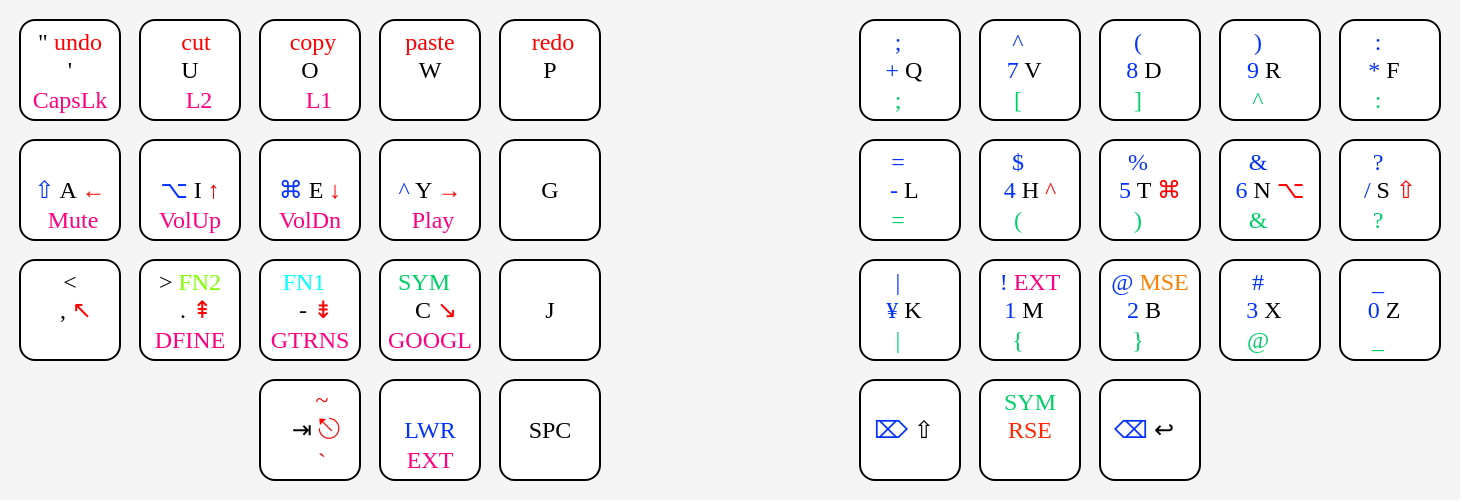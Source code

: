 <mxfile version="21.2.3" type="github">
  <diagram id="D3b2O7mXZaBLHZMrj7lS" name="Page-1">
    <mxGraphModel dx="855" dy="1191" grid="1" gridSize="10" guides="1" tooltips="1" connect="1" arrows="1" fold="1" page="1" pageScale="1" pageWidth="827" pageHeight="2569" math="0" shadow="0">
      <root>
        <mxCell id="0" />
        <mxCell id="1" parent="0" />
        <mxCell id="jyPOKYWJDwKyRrshBXNK-181" value="" style="rounded=0;whiteSpace=wrap;html=1;fontColor=#333333;fillColor=#f5f5f5;strokeColor=none;fontFamily=Source Code Pro;fontSource=https%3A%2F%2Ffonts.googleapis.com%2Fcss%3Ffamily%3DSource%2BCode%2BPro;" parent="1" vertex="1">
          <mxGeometry x="60" y="110" width="730" height="250" as="geometry" />
        </mxCell>
        <mxCell id="jyPOKYWJDwKyRrshBXNK-1" value="&quot; &lt;font color=&quot;#ff0000&quot;&gt;undo&lt;/font&gt;&lt;br&gt;&#39;&lt;br&gt;&lt;font color=&quot;#ff0080&quot;&gt;CapsLk&lt;/font&gt;" style="rounded=1;whiteSpace=wrap;html=1;fontFamily=Source Code Pro;fontSource=https%3A%2F%2Ffonts.googleapis.com%2Fcss%3Ffamily%3DSource%2BCode%2BPro;" parent="1" vertex="1">
          <mxGeometry x="70" y="120" width="50" height="50" as="geometry" />
        </mxCell>
        <mxCell id="jyPOKYWJDwKyRrshBXNK-2" value="&lt;font color=&quot;#ff0000&quot;&gt;&amp;nbsp; cut&lt;br&gt;&lt;/font&gt;U&lt;br&gt;&lt;font color=&quot;#ff0080&quot;&gt;&amp;nbsp; &amp;nbsp;L2&lt;/font&gt;" style="rounded=1;whiteSpace=wrap;html=1;fontFamily=Source Code Pro;fontSource=https%3A%2F%2Ffonts.googleapis.com%2Fcss%3Ffamily%3DSource%2BCode%2BPro;" parent="1" vertex="1">
          <mxGeometry x="130" y="120" width="50" height="50" as="geometry" />
        </mxCell>
        <mxCell id="jyPOKYWJDwKyRrshBXNK-3" value="&lt;font color=&quot;#ff0000&quot;&gt;&amp;nbsp;copy&lt;/font&gt;&lt;br&gt;O&lt;br&gt;&lt;font color=&quot;#ff0080&quot;&gt;&amp;nbsp; &amp;nbsp;L1&lt;/font&gt;" style="rounded=1;whiteSpace=wrap;html=1;fontFamily=Source Code Pro;fontSource=https%3A%2F%2Ffonts.googleapis.com%2Fcss%3Ffamily%3DSource%2BCode%2BPro;" parent="1" vertex="1">
          <mxGeometry x="190" y="120" width="50" height="50" as="geometry" />
        </mxCell>
        <mxCell id="jyPOKYWJDwKyRrshBXNK-4" value="&lt;font color=&quot;#ff0000&quot;&gt;paste&lt;br&gt;&lt;/font&gt;W&lt;br&gt;&amp;nbsp;" style="rounded=1;whiteSpace=wrap;html=1;fontFamily=Source Code Pro;fontSource=https%3A%2F%2Ffonts.googleapis.com%2Fcss%3Ffamily%3DSource%2BCode%2BPro;" parent="1" vertex="1">
          <mxGeometry x="250" y="120" width="50" height="50" as="geometry" />
        </mxCell>
        <mxCell id="jyPOKYWJDwKyRrshBXNK-5" value="&lt;font color=&quot;#ff0000&quot;&gt;&amp;nbsp;redo&lt;br&gt;&lt;/font&gt;P&lt;br&gt;&amp;nbsp;" style="rounded=1;whiteSpace=wrap;html=1;fontFamily=Source Code Pro;fontSource=https%3A%2F%2Ffonts.googleapis.com%2Fcss%3Ffamily%3DSource%2BCode%2BPro;" parent="1" vertex="1">
          <mxGeometry x="310" y="120" width="50" height="50" as="geometry" />
        </mxCell>
        <mxCell id="jyPOKYWJDwKyRrshBXNK-6" value="&amp;nbsp;&lt;br&gt;&lt;font color=&quot;#0433ff&quot;&gt;⇧&lt;/font&gt; A &lt;font color=&quot;#ff0000&quot;&gt;←&lt;br&gt;&lt;/font&gt;&lt;font color=&quot;#ff0080&quot;&gt;&amp;nbsp;Mute&lt;/font&gt;" style="rounded=1;whiteSpace=wrap;html=1;fontFamily=Source Code Pro;fontSource=https%3A%2F%2Ffonts.googleapis.com%2Fcss%3Ffamily%3DSource%2BCode%2BPro;" parent="1" vertex="1">
          <mxGeometry x="70" y="180" width="50" height="50" as="geometry" />
        </mxCell>
        <mxCell id="jyPOKYWJDwKyRrshBXNK-7" value="&amp;nbsp;&lt;br&gt;&lt;font color=&quot;#0433ff&quot;&gt;⌥&lt;/font&gt; I &lt;font color=&quot;#ff0000&quot;&gt;↑&lt;/font&gt;&lt;br&gt;&lt;font color=&quot;#ff0080&quot;&gt;VolUp&lt;/font&gt;" style="rounded=1;whiteSpace=wrap;html=1;fontFamily=Source Code Pro;fontSource=https%3A%2F%2Ffonts.googleapis.com%2Fcss%3Ffamily%3DSource%2BCode%2BPro;" parent="1" vertex="1">
          <mxGeometry x="130" y="180" width="50" height="50" as="geometry" />
        </mxCell>
        <mxCell id="jyPOKYWJDwKyRrshBXNK-8" value="&amp;nbsp;&lt;br&gt;&lt;font color=&quot;#0433ff&quot;&gt;⌘&lt;/font&gt; E &lt;font color=&quot;#ff0000&quot;&gt;↓&lt;/font&gt;&lt;br&gt;&lt;font color=&quot;#ff0080&quot;&gt;VolDn&lt;/font&gt;" style="rounded=1;whiteSpace=wrap;html=1;fontFamily=Source Code Pro;fontSource=https%3A%2F%2Ffonts.googleapis.com%2Fcss%3Ffamily%3DSource%2BCode%2BPro;" parent="1" vertex="1">
          <mxGeometry x="190" y="180" width="50" height="50" as="geometry" />
        </mxCell>
        <mxCell id="jyPOKYWJDwKyRrshBXNK-9" value="&amp;nbsp;&lt;br&gt;&lt;font color=&quot;#0433ff&quot;&gt;^ &lt;/font&gt;Y &lt;font color=&quot;#ff0000&quot;&gt;→&lt;/font&gt;&lt;br&gt;&lt;font color=&quot;#ff0080&quot;&gt;&amp;nbsp;Play&lt;/font&gt;" style="rounded=1;whiteSpace=wrap;html=1;fontFamily=Source Code Pro;fontSource=https%3A%2F%2Ffonts.googleapis.com%2Fcss%3Ffamily%3DSource%2BCode%2BPro;" parent="1" vertex="1">
          <mxGeometry x="250" y="180" width="50" height="50" as="geometry" />
        </mxCell>
        <mxCell id="jyPOKYWJDwKyRrshBXNK-10" value="G" style="rounded=1;whiteSpace=wrap;html=1;fontFamily=Source Code Pro;fontSource=https%3A%2F%2Ffonts.googleapis.com%2Fcss%3Ffamily%3DSource%2BCode%2BPro;" parent="1" vertex="1">
          <mxGeometry x="310" y="180" width="50" height="50" as="geometry" />
        </mxCell>
        <mxCell id="jyPOKYWJDwKyRrshBXNK-11" value="&amp;lt;&lt;br&gt;&amp;nbsp; , &lt;font color=&quot;#ff0000&quot;&gt;↖&lt;br&gt;&lt;/font&gt;&amp;nbsp;" style="rounded=1;whiteSpace=wrap;html=1;fontFamily=Source Code Pro;fontSource=https%3A%2F%2Ffonts.googleapis.com%2Fcss%3Ffamily%3DSource%2BCode%2BPro;" parent="1" vertex="1">
          <mxGeometry x="70" y="240" width="50" height="50" as="geometry" />
        </mxCell>
        <mxCell id="jyPOKYWJDwKyRrshBXNK-12" value="&amp;gt; &lt;font color=&quot;#80ff00&quot;&gt;FN2&lt;/font&gt;&lt;br&gt;&amp;nbsp; . &lt;font color=&quot;#ff0000&quot;&gt;⇞&lt;/font&gt;&lt;br&gt;&lt;font color=&quot;#ff0080&quot;&gt;DFINE&lt;/font&gt;" style="rounded=1;whiteSpace=wrap;html=1;fontFamily=Source Code Pro;fontSource=https%3A%2F%2Ffonts.googleapis.com%2Fcss%3Ffamily%3DSource%2BCode%2BPro;" parent="1" vertex="1">
          <mxGeometry x="130" y="240" width="50" height="50" as="geometry" />
        </mxCell>
        <mxCell id="jyPOKYWJDwKyRrshBXNK-13" value="&lt;font color=&quot;#00ffff&quot;&gt;FN1 &amp;nbsp;&lt;/font&gt;&lt;br&gt;&amp;nbsp; - &lt;font color=&quot;#ff0000&quot;&gt;⇟&lt;/font&gt;&lt;br&gt;&lt;font color=&quot;#ff0080&quot;&gt;GTRNS&lt;/font&gt;" style="rounded=1;whiteSpace=wrap;html=1;fontFamily=Source Code Pro;fontSource=https%3A%2F%2Ffonts.googleapis.com%2Fcss%3Ffamily%3DSource%2BCode%2BPro;" parent="1" vertex="1">
          <mxGeometry x="190" y="240" width="50" height="50" as="geometry" />
        </mxCell>
        <mxCell id="jyPOKYWJDwKyRrshBXNK-14" value="&lt;font color=&quot;#00cf68&quot;&gt;SYM &amp;nbsp;&lt;br&gt;&lt;/font&gt;&amp;nbsp; C &lt;font color=&quot;#ff0000&quot;&gt;↘&lt;/font&gt;&lt;br&gt;&lt;font color=&quot;#ff0080&quot;&gt;GOOGL&lt;/font&gt;" style="rounded=1;whiteSpace=wrap;html=1;fontFamily=Source Code Pro;fontSource=https%3A%2F%2Ffonts.googleapis.com%2Fcss%3Ffamily%3DSource%2BCode%2BPro;" parent="1" vertex="1">
          <mxGeometry x="250" y="240" width="50" height="50" as="geometry" />
        </mxCell>
        <mxCell id="jyPOKYWJDwKyRrshBXNK-15" value="J" style="rounded=1;whiteSpace=wrap;html=1;fontFamily=Source Code Pro;fontSource=https%3A%2F%2Ffonts.googleapis.com%2Fcss%3Ffamily%3DSource%2BCode%2BPro;" parent="1" vertex="1">
          <mxGeometry x="310" y="240" width="50" height="50" as="geometry" />
        </mxCell>
        <mxCell id="jyPOKYWJDwKyRrshBXNK-17" value="SPC" style="rounded=1;whiteSpace=wrap;html=1;fontFamily=Source Code Pro;fontSource=https%3A%2F%2Ffonts.googleapis.com%2Fcss%3Ffamily%3DSource%2BCode%2BPro;" parent="1" vertex="1">
          <mxGeometry x="310" y="300" width="50" height="50" as="geometry" />
        </mxCell>
        <mxCell id="jyPOKYWJDwKyRrshBXNK-18" value="&lt;font color=&quot;#0433ff&quot;&gt;; &amp;nbsp; &amp;nbsp;&lt;br&gt;+&lt;/font&gt; Q &amp;nbsp;&lt;br&gt;&lt;font color=&quot;#00cf68&quot;&gt;; &amp;nbsp; &amp;nbsp;&lt;/font&gt;" style="rounded=1;whiteSpace=wrap;html=1;fontFamily=Source Code Pro;fontSource=https%3A%2F%2Ffonts.googleapis.com%2Fcss%3Ffamily%3DSource%2BCode%2BPro;" parent="1" vertex="1">
          <mxGeometry x="490" y="120" width="50" height="50" as="geometry" />
        </mxCell>
        <mxCell id="jyPOKYWJDwKyRrshBXNK-19" value="&lt;font color=&quot;#0433ff&quot;&gt;^ &amp;nbsp; &amp;nbsp;&lt;br&gt;7&lt;/font&gt; V &amp;nbsp;&lt;br&gt;&lt;font color=&quot;#00cf68&quot;&gt;[ &amp;nbsp; &amp;nbsp;&lt;/font&gt;" style="rounded=1;whiteSpace=wrap;html=1;fontFamily=Source Code Pro;fontSource=https%3A%2F%2Ffonts.googleapis.com%2Fcss%3Ffamily%3DSource%2BCode%2BPro;" parent="1" vertex="1">
          <mxGeometry x="550" y="120" width="50" height="50" as="geometry" />
        </mxCell>
        <mxCell id="jyPOKYWJDwKyRrshBXNK-20" value="&lt;font color=&quot;#0433ff&quot;&gt;( &amp;nbsp; &amp;nbsp;&lt;br&gt;8&lt;/font&gt; D &amp;nbsp;&lt;br&gt;&lt;font color=&quot;#00cf68&quot;&gt;] &amp;nbsp; &amp;nbsp;&lt;/font&gt;" style="rounded=1;whiteSpace=wrap;html=1;fontFamily=Source Code Pro;fontSource=https%3A%2F%2Ffonts.googleapis.com%2Fcss%3Ffamily%3DSource%2BCode%2BPro;" parent="1" vertex="1">
          <mxGeometry x="610" y="120" width="50" height="50" as="geometry" />
        </mxCell>
        <mxCell id="jyPOKYWJDwKyRrshBXNK-21" value="&lt;font color=&quot;#0433ff&quot;&gt;) &amp;nbsp; &amp;nbsp;&lt;br&gt;9&lt;/font&gt; R &amp;nbsp;&lt;br&gt;&lt;font color=&quot;#00cf68&quot;&gt;^ &amp;nbsp; &amp;nbsp;&lt;/font&gt;" style="rounded=1;whiteSpace=wrap;html=1;fontFamily=Source Code Pro;fontSource=https%3A%2F%2Ffonts.googleapis.com%2Fcss%3Ffamily%3DSource%2BCode%2BPro;" parent="1" vertex="1">
          <mxGeometry x="670" y="120" width="50" height="50" as="geometry" />
        </mxCell>
        <mxCell id="jyPOKYWJDwKyRrshBXNK-22" value="&lt;font color=&quot;#0433ff&quot;&gt;: &amp;nbsp; &amp;nbsp;&lt;br&gt;*&lt;/font&gt; F &amp;nbsp;&lt;br&gt;&lt;font color=&quot;#00cf68&quot;&gt;: &amp;nbsp; &amp;nbsp;&lt;/font&gt;" style="rounded=1;whiteSpace=wrap;html=1;fontFamily=Source Code Pro;fontSource=https%3A%2F%2Ffonts.googleapis.com%2Fcss%3Ffamily%3DSource%2BCode%2BPro;" parent="1" vertex="1">
          <mxGeometry x="730" y="120" width="50" height="50" as="geometry" />
        </mxCell>
        <mxCell id="jyPOKYWJDwKyRrshBXNK-23" value="&lt;font color=&quot;#0433ff&quot;&gt;= &amp;nbsp; &amp;nbsp;&lt;/font&gt;&lt;br&gt;&lt;font color=&quot;#0433ff&quot;&gt;- &lt;/font&gt;L &amp;nbsp;&lt;br&gt;&lt;font color=&quot;#00cf68&quot;&gt;= &amp;nbsp; &amp;nbsp;&lt;/font&gt;" style="rounded=1;whiteSpace=wrap;html=1;fontFamily=Source Code Pro;fontSource=https%3A%2F%2Ffonts.googleapis.com%2Fcss%3Ffamily%3DSource%2BCode%2BPro;" parent="1" vertex="1">
          <mxGeometry x="490" y="180" width="50" height="50" as="geometry" />
        </mxCell>
        <mxCell id="jyPOKYWJDwKyRrshBXNK-24" value="&lt;font color=&quot;#0433ff&quot;&gt;$ &amp;nbsp; &amp;nbsp;&lt;br&gt;4&lt;/font&gt; H &lt;font color=&quot;#ff0000&quot;&gt;^&lt;/font&gt;&lt;br&gt;&lt;font color=&quot;#00cf68&quot;&gt;( &amp;nbsp; &amp;nbsp;&lt;/font&gt;" style="rounded=1;whiteSpace=wrap;html=1;fontFamily=Source Code Pro;fontSource=https%3A%2F%2Ffonts.googleapis.com%2Fcss%3Ffamily%3DSource%2BCode%2BPro;" parent="1" vertex="1">
          <mxGeometry x="550" y="180" width="50" height="50" as="geometry" />
        </mxCell>
        <mxCell id="jyPOKYWJDwKyRrshBXNK-25" value="&lt;font color=&quot;#0433ff&quot;&gt;% &amp;nbsp; &amp;nbsp;&lt;/font&gt;&lt;br&gt;&lt;font color=&quot;#0433ff&quot;&gt;5&lt;/font&gt; T &lt;font color=&quot;#ff0000&quot;&gt;⌘&lt;br&gt;&lt;/font&gt;&lt;font color=&quot;#00cf68&quot;&gt;) &amp;nbsp; &amp;nbsp;&lt;/font&gt;" style="rounded=1;whiteSpace=wrap;html=1;fontFamily=Source Code Pro;fontSource=https%3A%2F%2Ffonts.googleapis.com%2Fcss%3Ffamily%3DSource%2BCode%2BPro;" parent="1" vertex="1">
          <mxGeometry x="610" y="180" width="50" height="50" as="geometry" />
        </mxCell>
        <mxCell id="jyPOKYWJDwKyRrshBXNK-26" value="&lt;font color=&quot;#0433ff&quot;&gt;&amp;amp; &amp;nbsp; &amp;nbsp;&lt;/font&gt;&lt;br&gt;&lt;font color=&quot;#0433ff&quot;&gt;6&lt;/font&gt; N &lt;font color=&quot;#ff0000&quot;&gt;⌥&lt;/font&gt;&lt;br&gt;&lt;font color=&quot;#00cf68&quot;&gt;&amp;amp; &amp;nbsp; &amp;nbsp;&lt;/font&gt;" style="rounded=1;whiteSpace=wrap;html=1;fontFamily=Source Code Pro;fontSource=https%3A%2F%2Ffonts.googleapis.com%2Fcss%3Ffamily%3DSource%2BCode%2BPro;" parent="1" vertex="1">
          <mxGeometry x="670" y="180" width="50" height="50" as="geometry" />
        </mxCell>
        <mxCell id="jyPOKYWJDwKyRrshBXNK-27" value="&lt;font color=&quot;#0433ff&quot;&gt;? &amp;nbsp; &amp;nbsp;&lt;/font&gt;&lt;br&gt;&lt;font color=&quot;#0433ff&quot;&gt;/&lt;/font&gt; S &lt;font color=&quot;#ff0000&quot;&gt;⇧&lt;br&gt;&lt;/font&gt;&lt;font color=&quot;#00cf68&quot;&gt;? &amp;nbsp; &amp;nbsp;&lt;/font&gt;" style="rounded=1;whiteSpace=wrap;html=1;fontFamily=Source Code Pro;fontSource=https%3A%2F%2Ffonts.googleapis.com%2Fcss%3Ffamily%3DSource%2BCode%2BPro;" parent="1" vertex="1">
          <mxGeometry x="730" y="180" width="50" height="50" as="geometry" />
        </mxCell>
        <mxCell id="jyPOKYWJDwKyRrshBXNK-28" value="&lt;font color=&quot;#0433ff&quot;&gt;| &amp;nbsp; &amp;nbsp;&lt;/font&gt;&lt;br&gt;&lt;font color=&quot;#0433ff&quot;&gt;¥&lt;/font&gt; K &amp;nbsp;&lt;br&gt;&lt;font color=&quot;#00cf68&quot;&gt;| &amp;nbsp; &amp;nbsp;&lt;/font&gt;" style="rounded=1;whiteSpace=wrap;html=1;fontFamily=Source Code Pro;fontSource=https%3A%2F%2Ffonts.googleapis.com%2Fcss%3Ffamily%3DSource%2BCode%2BPro;" parent="1" vertex="1">
          <mxGeometry x="490" y="240" width="50" height="50" as="geometry" />
        </mxCell>
        <mxCell id="jyPOKYWJDwKyRrshBXNK-29" value="&lt;font color=&quot;#0433ff&quot;&gt;!&lt;/font&gt; &lt;font color=&quot;#ff0080&quot;&gt;EXT&lt;/font&gt;&lt;br&gt;&lt;font color=&quot;#0433ff&quot;&gt;1 &lt;/font&gt;M &amp;nbsp;&lt;br&gt;&lt;font color=&quot;#00cf68&quot;&gt;{ &amp;nbsp; &amp;nbsp;&lt;/font&gt;" style="rounded=1;whiteSpace=wrap;html=1;fontFamily=Source Code Pro;fontSource=https%3A%2F%2Ffonts.googleapis.com%2Fcss%3Ffamily%3DSource%2BCode%2BPro;" parent="1" vertex="1">
          <mxGeometry x="550" y="240" width="50" height="50" as="geometry" />
        </mxCell>
        <mxCell id="jyPOKYWJDwKyRrshBXNK-30" value="&lt;font color=&quot;#0433ff&quot;&gt;@&lt;/font&gt; &lt;font color=&quot;#ff8000&quot;&gt;MSE&lt;/font&gt;&lt;br&gt;&lt;font color=&quot;#0433ff&quot;&gt;2&lt;/font&gt; B &amp;nbsp;&lt;br&gt;&lt;font color=&quot;#00cf68&quot;&gt;} &amp;nbsp; &amp;nbsp;&lt;/font&gt;" style="rounded=1;whiteSpace=wrap;html=1;fontFamily=Source Code Pro;fontSource=https%3A%2F%2Ffonts.googleapis.com%2Fcss%3Ffamily%3DSource%2BCode%2BPro;" parent="1" vertex="1">
          <mxGeometry x="610" y="240" width="50" height="50" as="geometry" />
        </mxCell>
        <mxCell id="jyPOKYWJDwKyRrshBXNK-31" value="&lt;font color=&quot;#0433ff&quot;&gt;# &amp;nbsp; &amp;nbsp;&lt;/font&gt;&lt;br&gt;&lt;font color=&quot;#0433ff&quot;&gt;3&lt;/font&gt; X &amp;nbsp;&lt;br&gt;&lt;font color=&quot;#00cf68&quot;&gt;@ &amp;nbsp; &amp;nbsp;&lt;/font&gt;" style="rounded=1;whiteSpace=wrap;html=1;fontFamily=Source Code Pro;fontSource=https%3A%2F%2Ffonts.googleapis.com%2Fcss%3Ffamily%3DSource%2BCode%2BPro;" parent="1" vertex="1">
          <mxGeometry x="670" y="240" width="50" height="50" as="geometry" />
        </mxCell>
        <mxCell id="jyPOKYWJDwKyRrshBXNK-32" value="&lt;font color=&quot;#0433ff&quot;&gt;_ &amp;nbsp; &amp;nbsp;&lt;/font&gt;&lt;br&gt;&lt;font color=&quot;#0433ff&quot;&gt;0&lt;/font&gt; Z &amp;nbsp;&lt;br&gt;&lt;font color=&quot;#00cf68&quot;&gt;_ &amp;nbsp; &amp;nbsp;&lt;/font&gt;" style="rounded=1;whiteSpace=wrap;html=1;fontFamily=Source Code Pro;fontSource=https%3A%2F%2Ffonts.googleapis.com%2Fcss%3Ffamily%3DSource%2BCode%2BPro;" parent="1" vertex="1">
          <mxGeometry x="730" y="240" width="50" height="50" as="geometry" />
        </mxCell>
        <mxCell id="jyPOKYWJDwKyRrshBXNK-33" value="&lt;font color=&quot;#0433ff&quot;&gt;⌦&lt;/font&gt; ⇧ &amp;nbsp;" style="rounded=1;whiteSpace=wrap;html=1;fontFamily=Source Code Pro;fontSource=https%3A%2F%2Ffonts.googleapis.com%2Fcss%3Ffamily%3DSource%2BCode%2BPro;" parent="1" vertex="1">
          <mxGeometry x="490" y="300" width="50" height="50" as="geometry" />
        </mxCell>
        <mxCell id="jyPOKYWJDwKyRrshBXNK-16" value="&lt;font&gt;&lt;font color=&quot;#0433ff&quot;&gt;&amp;nbsp;&lt;br&gt;LWR&lt;/font&gt;&lt;br&gt;&lt;font color=&quot;#ff0080&quot;&gt;EXT&lt;/font&gt;&lt;br&gt;&lt;/font&gt;" style="rounded=1;whiteSpace=wrap;html=1;fontColor=default;fontFamily=Source Code Pro;fontSource=https%3A%2F%2Ffonts.googleapis.com%2Fcss%3Ffamily%3DSource%2BCode%2BPro;" parent="1" vertex="1">
          <mxGeometry x="250" y="300" width="50" height="50" as="geometry" />
        </mxCell>
        <mxCell id="jyPOKYWJDwKyRrshBXNK-34" value="&lt;font&gt;&lt;font color=&quot;#00cf68&quot;&gt;SYM&lt;br&gt;&lt;/font&gt;&lt;font color=&quot;#ff2600&quot;&gt;RSE&lt;br&gt;&amp;nbsp;&lt;br&gt;&lt;/font&gt;&lt;/font&gt;" style="rounded=1;whiteSpace=wrap;html=1;fontColor=default;fontFamily=Source Code Pro;fontSource=https%3A%2F%2Ffonts.googleapis.com%2Fcss%3Ffamily%3DSource%2BCode%2BPro;" parent="1" vertex="1">
          <mxGeometry x="550" y="300" width="50" height="50" as="geometry" />
        </mxCell>
        <mxCell id="bBboNH131pnvcR7fshqm-1" value="&lt;font style=&quot;font-size: 12px;&quot;&gt;&lt;font color=&quot;#ff0000&quot;&gt;&amp;nbsp; &amp;nbsp; ~&lt;/font&gt;&lt;br&gt;&amp;nbsp; ⇥&amp;nbsp;&lt;/font&gt;&lt;font color=&quot;#ff0000&quot;&gt;&lt;span style=&quot;caret-color: rgb(77, 81, 86); font-size: 14px; text-align: left; background-color: rgb(255, 255, 255);&quot;&gt;⎋&lt;br&gt;&lt;/span&gt;&amp;nbsp; &amp;nbsp; `&lt;/font&gt;&lt;span style=&quot;text-align: start; caret-color: rgb(0, 0, 0);&quot;&gt;&lt;font style=&quot;font-size: 12px;&quot;&gt;&lt;br&gt;&lt;/font&gt;&lt;/span&gt;" style="rounded=1;whiteSpace=wrap;html=1;fontColor=#000000;strokeColor=#000000;fontFamily=Source Code Pro;fontSource=https%3A%2F%2Ffonts.googleapis.com%2Fcss%3Ffamily%3DSource%2BCode%2BPro;" parent="1" vertex="1">
          <mxGeometry x="190" y="300" width="50" height="50" as="geometry" />
        </mxCell>
        <mxCell id="bBboNH131pnvcR7fshqm-2" value="&lt;font style=&quot;font-size: 12px;&quot;&gt;&lt;font color=&quot;#0433ff&quot;&gt;⌫&lt;/font&gt; ↩ &amp;nbsp;&lt;/font&gt;&lt;span style=&quot;text-align: start; caret-color: rgb(0, 0, 0);&quot;&gt;&lt;font style=&quot;font-size: 12px;&quot;&gt;&lt;br&gt;&lt;/font&gt;&lt;/span&gt;" style="rounded=1;whiteSpace=wrap;html=1;fontColor=#000000;fontFamily=Source Code Pro;fontSource=https%3A%2F%2Ffonts.googleapis.com%2Fcss%3Ffamily%3DSource%2BCode%2BPro;" parent="1" vertex="1">
          <mxGeometry x="610" y="300" width="50" height="50" as="geometry" />
        </mxCell>
      </root>
    </mxGraphModel>
  </diagram>
</mxfile>
